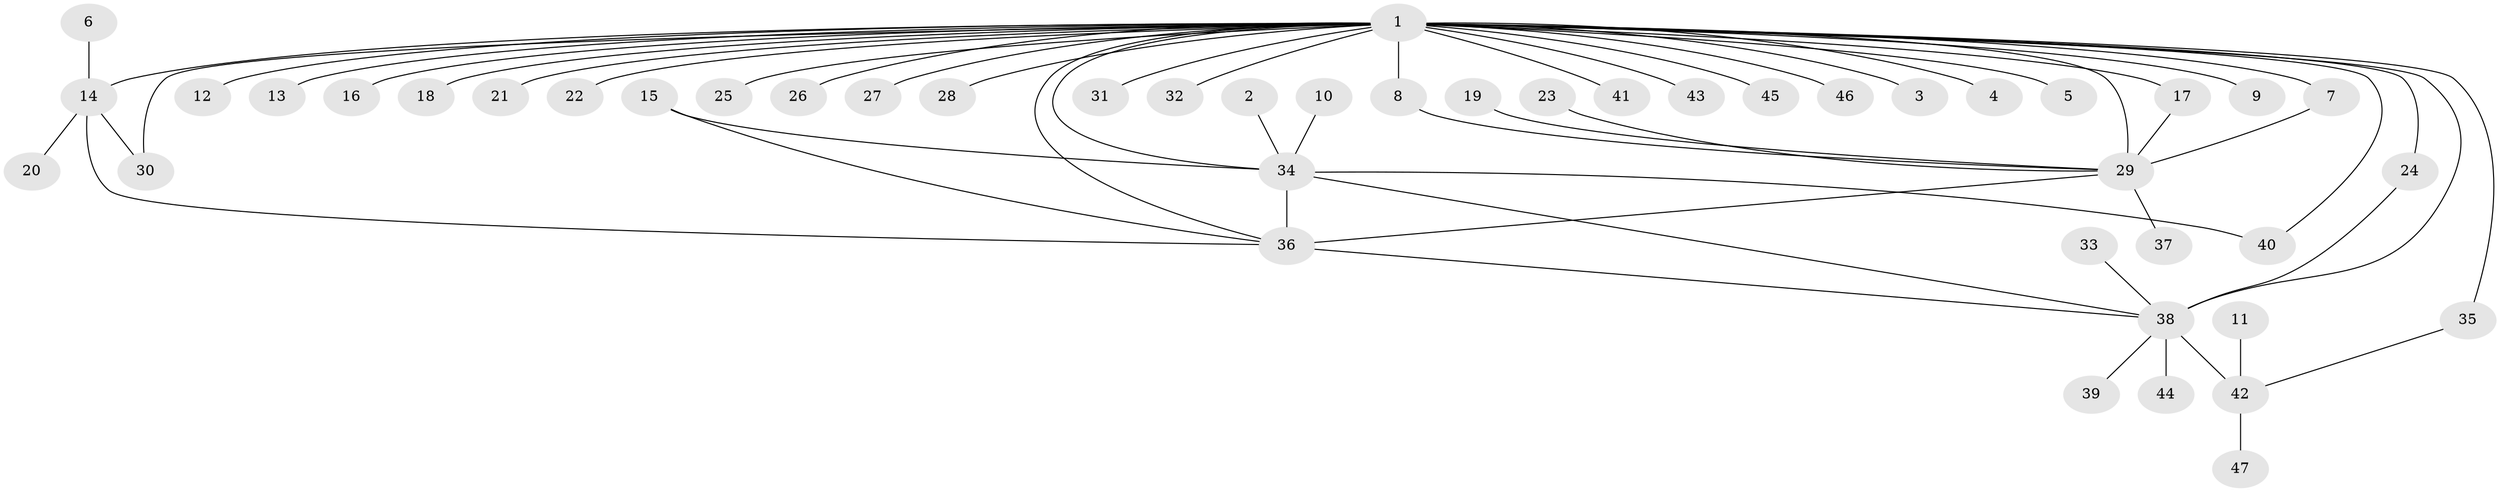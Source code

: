 // original degree distribution, {37: 0.010752688172043012, 9: 0.03225806451612903, 3: 0.08602150537634409, 5: 0.021505376344086023, 8: 0.010752688172043012, 4: 0.043010752688172046, 2: 0.17204301075268819, 7: 0.010752688172043012, 1: 0.5806451612903226, 13: 0.010752688172043012, 10: 0.010752688172043012, 6: 0.010752688172043012}
// Generated by graph-tools (version 1.1) at 2025/26/03/09/25 03:26:02]
// undirected, 47 vertices, 59 edges
graph export_dot {
graph [start="1"]
  node [color=gray90,style=filled];
  1;
  2;
  3;
  4;
  5;
  6;
  7;
  8;
  9;
  10;
  11;
  12;
  13;
  14;
  15;
  16;
  17;
  18;
  19;
  20;
  21;
  22;
  23;
  24;
  25;
  26;
  27;
  28;
  29;
  30;
  31;
  32;
  33;
  34;
  35;
  36;
  37;
  38;
  39;
  40;
  41;
  42;
  43;
  44;
  45;
  46;
  47;
  1 -- 3 [weight=1.0];
  1 -- 4 [weight=1.0];
  1 -- 5 [weight=1.0];
  1 -- 7 [weight=1.0];
  1 -- 8 [weight=1.0];
  1 -- 9 [weight=1.0];
  1 -- 12 [weight=1.0];
  1 -- 13 [weight=1.0];
  1 -- 14 [weight=1.0];
  1 -- 16 [weight=1.0];
  1 -- 17 [weight=1.0];
  1 -- 18 [weight=1.0];
  1 -- 21 [weight=1.0];
  1 -- 22 [weight=2.0];
  1 -- 24 [weight=1.0];
  1 -- 25 [weight=1.0];
  1 -- 26 [weight=1.0];
  1 -- 27 [weight=1.0];
  1 -- 28 [weight=1.0];
  1 -- 29 [weight=2.0];
  1 -- 30 [weight=1.0];
  1 -- 31 [weight=1.0];
  1 -- 32 [weight=1.0];
  1 -- 34 [weight=2.0];
  1 -- 35 [weight=1.0];
  1 -- 36 [weight=1.0];
  1 -- 38 [weight=3.0];
  1 -- 40 [weight=1.0];
  1 -- 41 [weight=1.0];
  1 -- 43 [weight=1.0];
  1 -- 45 [weight=1.0];
  1 -- 46 [weight=1.0];
  2 -- 34 [weight=1.0];
  6 -- 14 [weight=1.0];
  7 -- 29 [weight=1.0];
  8 -- 29 [weight=1.0];
  10 -- 34 [weight=1.0];
  11 -- 42 [weight=1.0];
  14 -- 20 [weight=1.0];
  14 -- 30 [weight=1.0];
  14 -- 36 [weight=1.0];
  15 -- 34 [weight=1.0];
  15 -- 36 [weight=1.0];
  17 -- 29 [weight=1.0];
  19 -- 29 [weight=1.0];
  23 -- 29 [weight=1.0];
  24 -- 38 [weight=1.0];
  29 -- 36 [weight=1.0];
  29 -- 37 [weight=1.0];
  33 -- 38 [weight=1.0];
  34 -- 36 [weight=2.0];
  34 -- 38 [weight=3.0];
  34 -- 40 [weight=1.0];
  35 -- 42 [weight=1.0];
  36 -- 38 [weight=1.0];
  38 -- 39 [weight=1.0];
  38 -- 42 [weight=3.0];
  38 -- 44 [weight=1.0];
  42 -- 47 [weight=1.0];
}
